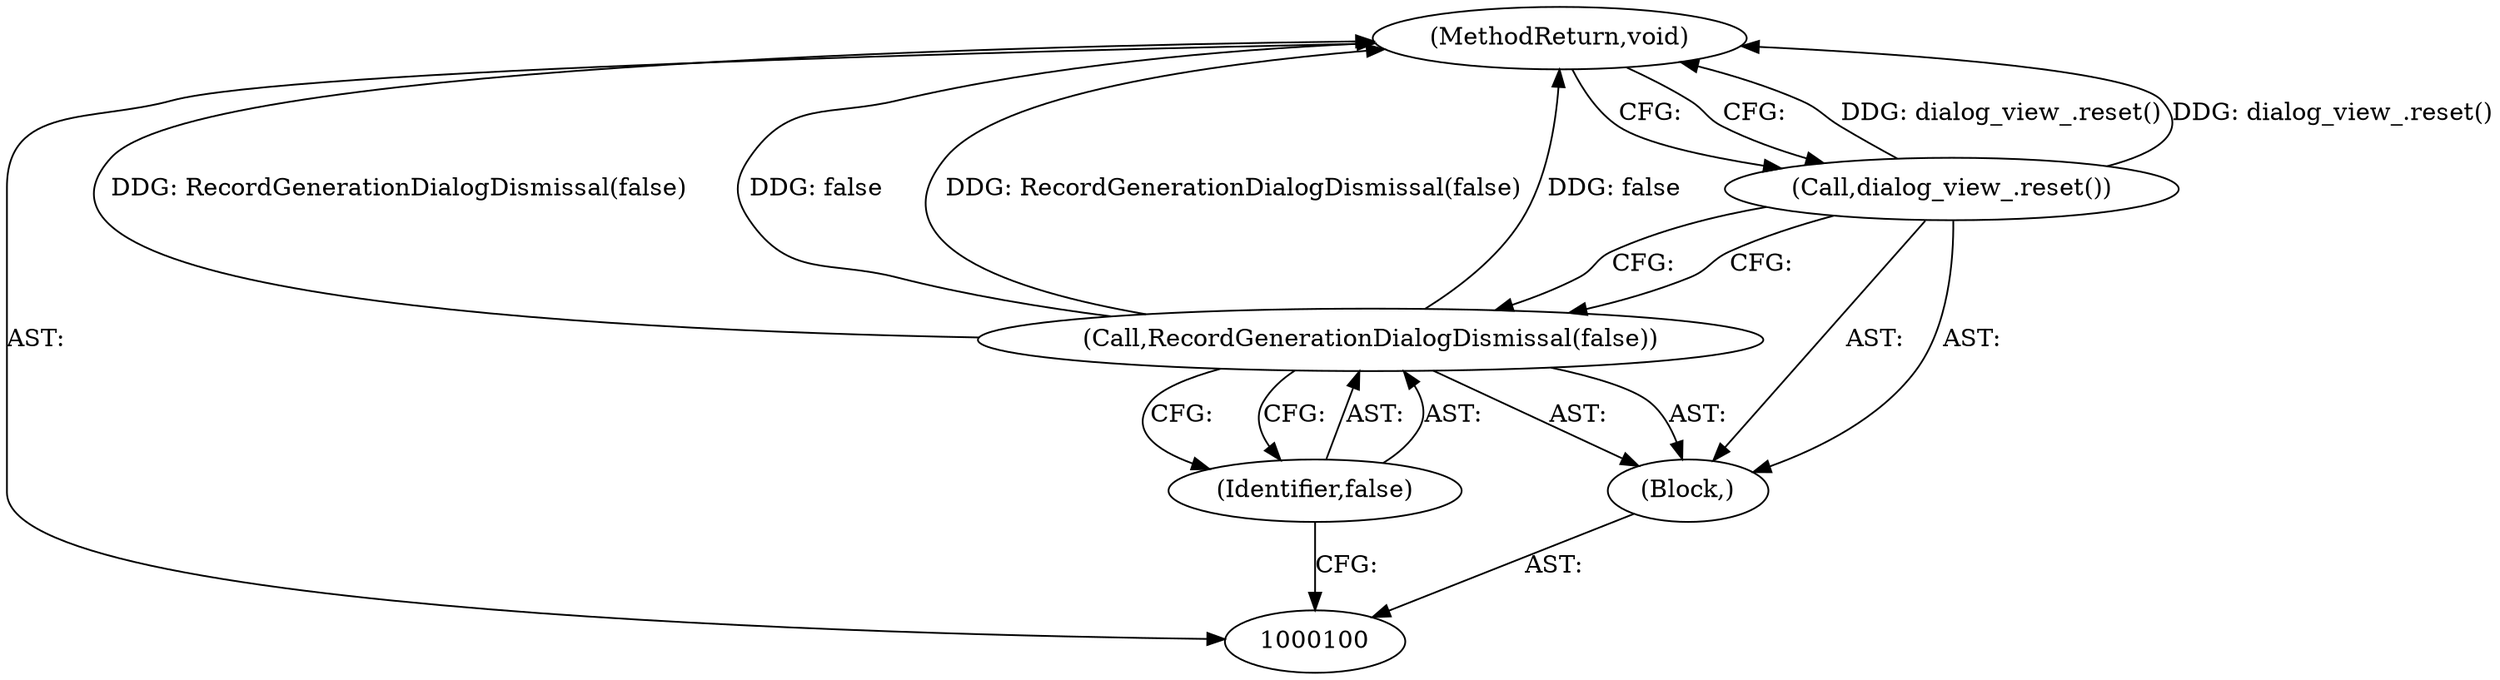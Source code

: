 digraph "1_Chrome_961d0cda4cfc3bcf04aa48ccc32772d63af12d9b_7" {
"1000105" [label="(MethodReturn,void)"];
"1000101" [label="(Block,)"];
"1000102" [label="(Call,RecordGenerationDialogDismissal(false))"];
"1000103" [label="(Identifier,false)"];
"1000104" [label="(Call,dialog_view_.reset())"];
"1000105" -> "1000100"  [label="AST: "];
"1000105" -> "1000104"  [label="CFG: "];
"1000104" -> "1000105"  [label="DDG: dialog_view_.reset()"];
"1000102" -> "1000105"  [label="DDG: RecordGenerationDialogDismissal(false)"];
"1000102" -> "1000105"  [label="DDG: false"];
"1000101" -> "1000100"  [label="AST: "];
"1000102" -> "1000101"  [label="AST: "];
"1000104" -> "1000101"  [label="AST: "];
"1000102" -> "1000101"  [label="AST: "];
"1000102" -> "1000103"  [label="CFG: "];
"1000103" -> "1000102"  [label="AST: "];
"1000104" -> "1000102"  [label="CFG: "];
"1000102" -> "1000105"  [label="DDG: RecordGenerationDialogDismissal(false)"];
"1000102" -> "1000105"  [label="DDG: false"];
"1000103" -> "1000102"  [label="AST: "];
"1000103" -> "1000100"  [label="CFG: "];
"1000102" -> "1000103"  [label="CFG: "];
"1000104" -> "1000101"  [label="AST: "];
"1000104" -> "1000102"  [label="CFG: "];
"1000105" -> "1000104"  [label="CFG: "];
"1000104" -> "1000105"  [label="DDG: dialog_view_.reset()"];
}
